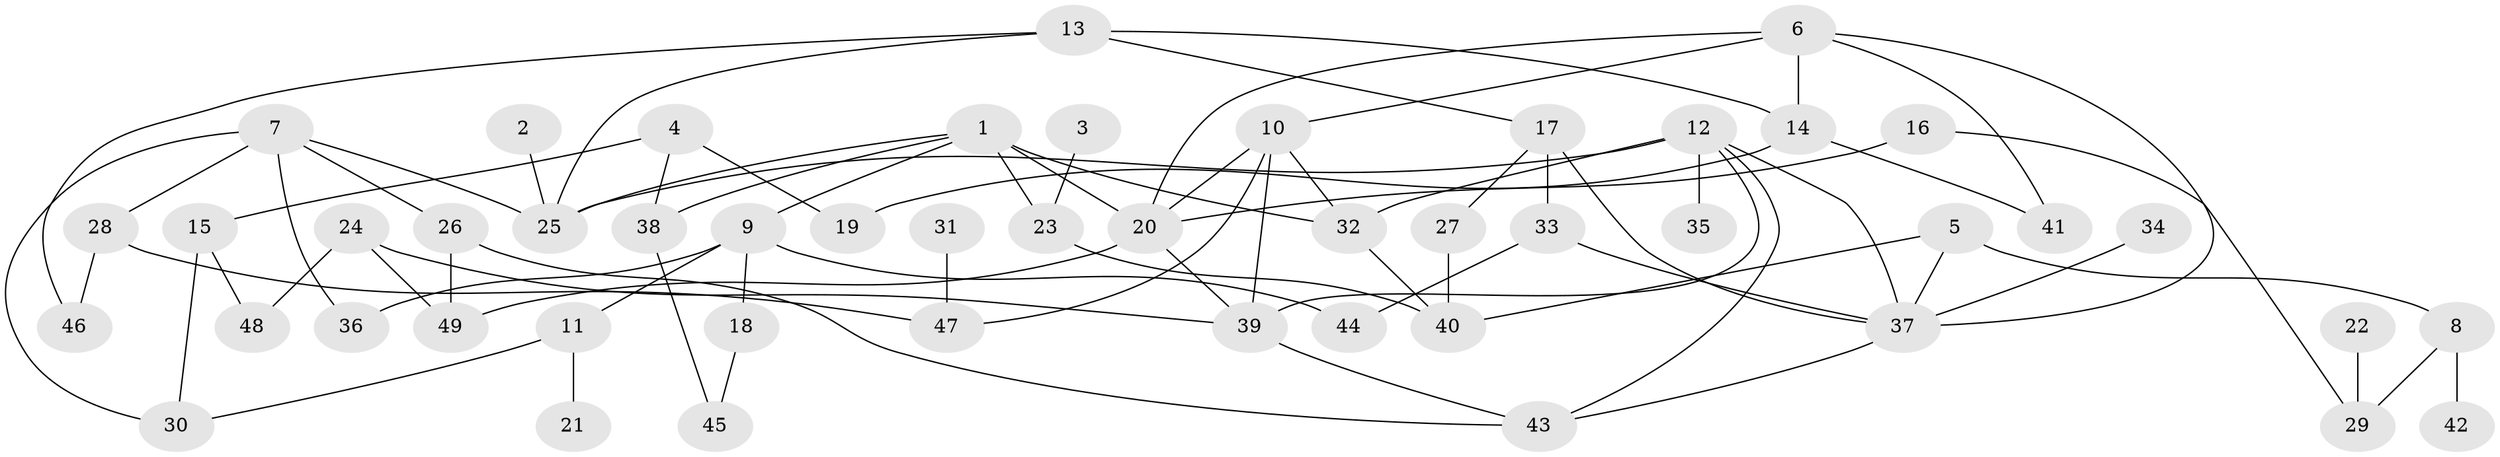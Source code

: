 // original degree distribution, {7: 0.012345679012345678, 6: 0.04938271604938271, 1: 0.25925925925925924, 4: 0.12345679012345678, 5: 0.06172839506172839, 3: 0.30864197530864196, 2: 0.18518518518518517}
// Generated by graph-tools (version 1.1) at 2025/36/03/04/25 23:36:09]
// undirected, 49 vertices, 76 edges
graph export_dot {
  node [color=gray90,style=filled];
  1;
  2;
  3;
  4;
  5;
  6;
  7;
  8;
  9;
  10;
  11;
  12;
  13;
  14;
  15;
  16;
  17;
  18;
  19;
  20;
  21;
  22;
  23;
  24;
  25;
  26;
  27;
  28;
  29;
  30;
  31;
  32;
  33;
  34;
  35;
  36;
  37;
  38;
  39;
  40;
  41;
  42;
  43;
  44;
  45;
  46;
  47;
  48;
  49;
  1 -- 9 [weight=1.0];
  1 -- 20 [weight=1.0];
  1 -- 23 [weight=1.0];
  1 -- 25 [weight=1.0];
  1 -- 32 [weight=2.0];
  1 -- 38 [weight=1.0];
  2 -- 25 [weight=1.0];
  3 -- 23 [weight=1.0];
  4 -- 15 [weight=1.0];
  4 -- 19 [weight=1.0];
  4 -- 38 [weight=1.0];
  5 -- 8 [weight=1.0];
  5 -- 37 [weight=1.0];
  5 -- 40 [weight=1.0];
  6 -- 10 [weight=1.0];
  6 -- 14 [weight=1.0];
  6 -- 20 [weight=1.0];
  6 -- 37 [weight=1.0];
  6 -- 41 [weight=1.0];
  7 -- 25 [weight=1.0];
  7 -- 26 [weight=1.0];
  7 -- 28 [weight=1.0];
  7 -- 30 [weight=1.0];
  7 -- 36 [weight=1.0];
  8 -- 29 [weight=1.0];
  8 -- 42 [weight=1.0];
  9 -- 11 [weight=1.0];
  9 -- 18 [weight=1.0];
  9 -- 36 [weight=1.0];
  9 -- 44 [weight=1.0];
  10 -- 20 [weight=1.0];
  10 -- 32 [weight=1.0];
  10 -- 39 [weight=1.0];
  10 -- 47 [weight=1.0];
  11 -- 21 [weight=1.0];
  11 -- 30 [weight=1.0];
  12 -- 25 [weight=1.0];
  12 -- 32 [weight=1.0];
  12 -- 35 [weight=1.0];
  12 -- 37 [weight=1.0];
  12 -- 39 [weight=1.0];
  12 -- 43 [weight=1.0];
  13 -- 14 [weight=1.0];
  13 -- 17 [weight=1.0];
  13 -- 25 [weight=1.0];
  13 -- 46 [weight=1.0];
  14 -- 19 [weight=1.0];
  14 -- 41 [weight=1.0];
  15 -- 30 [weight=1.0];
  15 -- 48 [weight=1.0];
  16 -- 20 [weight=1.0];
  16 -- 29 [weight=1.0];
  17 -- 27 [weight=1.0];
  17 -- 33 [weight=2.0];
  17 -- 37 [weight=1.0];
  18 -- 45 [weight=1.0];
  20 -- 39 [weight=1.0];
  20 -- 49 [weight=1.0];
  22 -- 29 [weight=1.0];
  23 -- 40 [weight=1.0];
  24 -- 39 [weight=1.0];
  24 -- 48 [weight=1.0];
  24 -- 49 [weight=2.0];
  26 -- 43 [weight=1.0];
  26 -- 49 [weight=1.0];
  27 -- 40 [weight=1.0];
  28 -- 46 [weight=1.0];
  28 -- 47 [weight=1.0];
  31 -- 47 [weight=1.0];
  32 -- 40 [weight=1.0];
  33 -- 37 [weight=1.0];
  33 -- 44 [weight=1.0];
  34 -- 37 [weight=1.0];
  37 -- 43 [weight=1.0];
  38 -- 45 [weight=1.0];
  39 -- 43 [weight=1.0];
}
